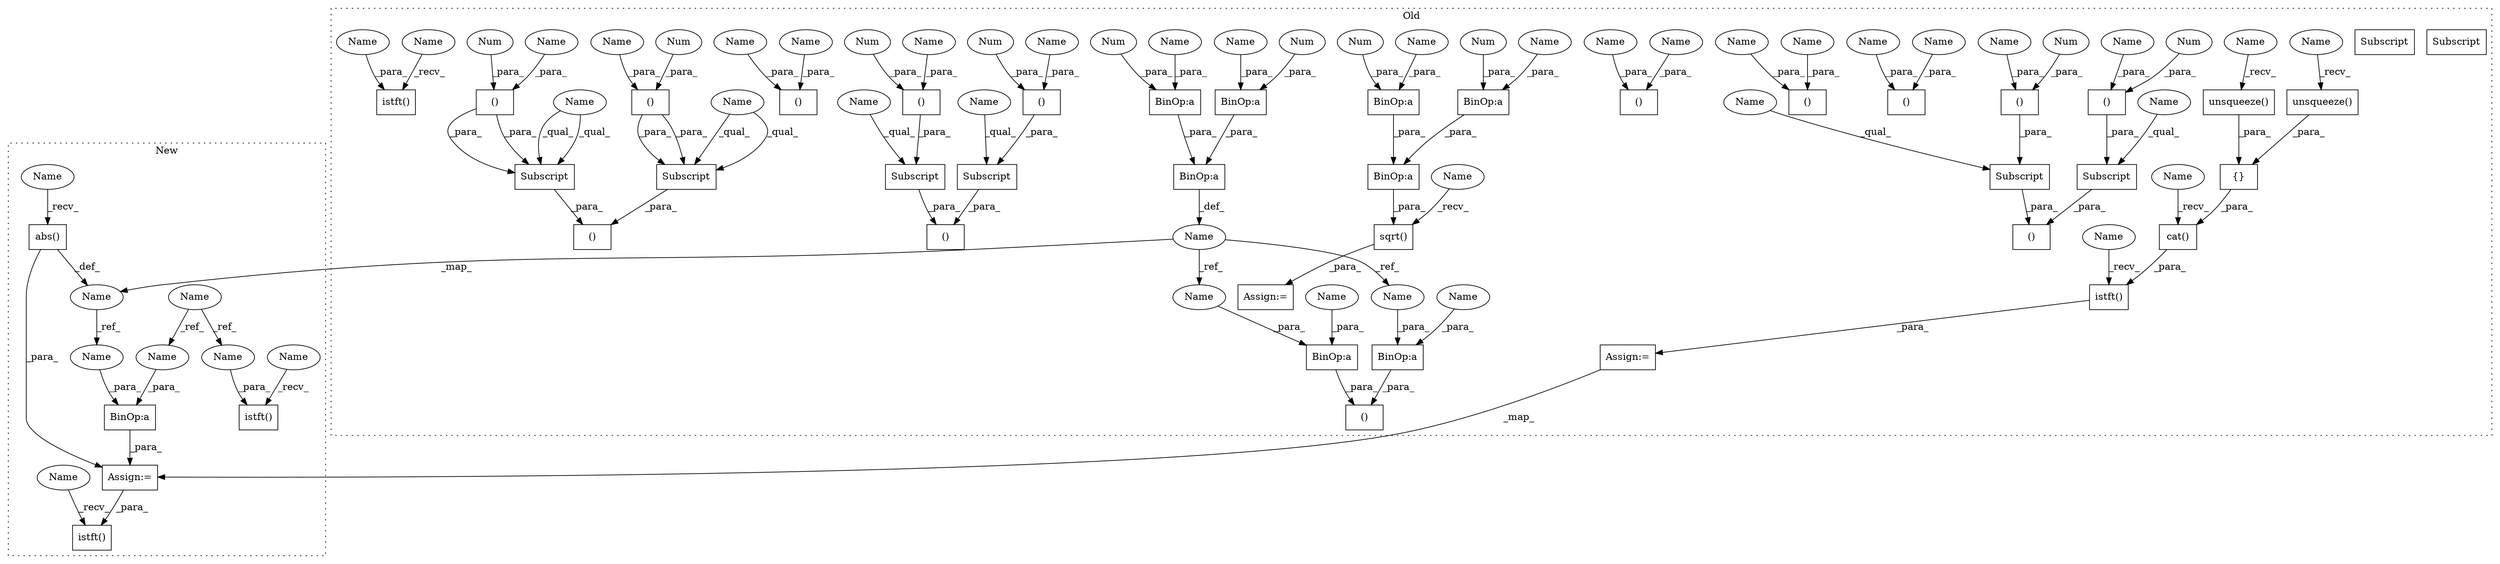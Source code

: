 digraph G {
subgraph cluster0 {
1 [label="()" a="54" s="20510" l="14" shape="box"];
4 [label="BinOp:a" a="82" s="20503" l="3" shape="box"];
5 [label="BinOp:a" a="82" s="20517" l="3" shape="box"];
6 [label="Name" a="87" s="20345" l="5" shape="ellipse"];
8 [label="BinOp:a" a="82" s="19505" l="1" shape="box"];
10 [label="BinOp:a" a="82" s="19510" l="2" shape="box"];
11 [label="BinOp:a" a="82" s="19502" l="2" shape="box"];
13 [label="BinOp:a" a="82" s="19634" l="2" shape="box"];
14 [label="()" a="54" s="20489" l="6" shape="box"];
15 [label="BinOp:a" a="82" s="19629" l="1" shape="box"];
16 [label="BinOp:a" a="82" s="19626" l="2" shape="box"];
17 [label="()" a="54" s="20425" l="6" shape="box"];
18 [label="()" a="54" s="19535" l="6" shape="box"];
19 [label="sqrt()" a="75" s="19611,19637" l="11,1" shape="box"];
20 [label="()" a="54" s="19411" l="6" shape="box"];
21 [label="cat()" a="75" s="20565,20621" l="10,8" shape="box"];
22 [label="{}" a="59" s="20575,20620" l="1,0" shape="box"];
23 [label="istft()" a="75" s="20704,20732" l="11,1" shape="box"];
24 [label="istft()" a="75" s="20869,20887" l="11,1" shape="box"];
26 [label="()" a="54" s="20448" l="16" shape="box"];
27 [label="Subscript" a="63" s="20450,0" l="14,0" shape="box"];
28 [label="()" a="54" s="20461" l="2" shape="box"];
29 [label="Subscript" a="63" s="20434,0" l="14,0" shape="box"];
30 [label="()" a="54" s="20445" l="2" shape="box"];
31 [label="()" a="54" s="19571" l="2" shape="box"];
32 [label="Subscript" a="63" s="19560,0" l="14,0" shape="box"];
33 [label="Subscript" a="63" s="19544,0" l="14,0" shape="box"];
34 [label="()" a="54" s="19555" l="2" shape="box"];
35 [label="unsqueeze()" a="75" s="20576" l="21" shape="box"];
36 [label="()" a="54" s="19447" l="2" shape="box"];
37 [label="Subscript" a="63" s="19436,0" l="14,0" shape="box"];
38 [label="Subscript" a="63" s="19420,0" l="14,0" shape="box"];
39 [label="()" a="54" s="19434" l="16" shape="box"];
40 [label="unsqueeze()" a="75" s="20599" l="21" shape="box"];
41 [label="()" a="54" s="19558" l="16" shape="box"];
42 [label="Num" a="76" s="19504" l="1" shape="ellipse"];
43 [label="()" a="54" s="19431" l="2" shape="box"];
44 [label="Num" a="76" s="19512" l="1" shape="ellipse"];
45 [label="Num" a="76" s="19432" l="1" shape="ellipse"];
46 [label="Num" a="76" s="19636" l="1" shape="ellipse"];
47 [label="Num" a="76" s="19448" l="1" shape="ellipse"];
48 [label="Num" a="76" s="19572" l="1" shape="ellipse"];
49 [label="Num" a="76" s="20446" l="1" shape="ellipse"];
50 [label="Num" a="76" s="20462" l="1" shape="ellipse"];
51 [label="Num" a="76" s="19628" l="1" shape="ellipse"];
52 [label="Num" a="76" s="19556" l="1" shape="ellipse"];
53 [label="Assign:=" a="68" s="19608" l="3" shape="box"];
55 [label="Assign:=" a="68" s="20701" l="3" shape="box"];
56 [label="Name" a="87" s="20506" l="4" shape="ellipse"];
57 [label="Name" a="87" s="20421" l="4" shape="ellipse"];
58 [label="Name" a="87" s="19407" l="4" shape="ellipse"];
59 [label="Name" a="87" s="19622" l="4" shape="ellipse"];
60 [label="Name" a="87" s="20485" l="4" shape="ellipse"];
61 [label="Name" a="87" s="19531" l="4" shape="ellipse"];
62 [label="Name" a="87" s="19498" l="4" shape="ellipse"];
63 [label="Name" a="87" s="20576" l="4" shape="ellipse"];
68 [label="Name" a="87" s="20491" l="4" shape="ellipse"];
69 [label="Name" a="87" s="19630" l="4" shape="ellipse"];
70 [label="Name" a="87" s="20520" l="4" shape="ellipse"];
71 [label="Name" a="87" s="19537" l="4" shape="ellipse"];
72 [label="Name" a="87" s="19413" l="4" shape="ellipse"];
73 [label="Name" a="87" s="19506" l="4" shape="ellipse"];
74 [label="Name" a="87" s="20599" l="4" shape="ellipse"];
75 [label="Name" a="87" s="20427" l="4" shape="ellipse"];
76 [label="Name" a="87" s="19611" l="5" shape="ellipse"];
77 [label="Name" a="87" s="20565" l="5" shape="ellipse"];
78 [label="Name" a="87" s="19544" l="7" shape="ellipse"];
79 [label="Name" a="87" s="19560" l="7" shape="ellipse"];
82 [label="Name" a="87" s="20704" l="4" shape="ellipse"];
83 [label="Name" a="87" s="20869" l="4" shape="ellipse"];
84 [label="Name" a="87" s="19436" l="7" shape="ellipse"];
85 [label="Name" a="87" s="19420" l="7" shape="ellipse"];
86 [label="Name" a="87" s="20498" l="5" shape="ellipse"];
87 [label="Name" a="87" s="20512" l="5" shape="ellipse"];
88 [label="Name" a="87" s="20880" l="7" shape="ellipse"];
89 [label="Name" a="87" s="20450" l="7" shape="ellipse"];
90 [label="Name" a="87" s="20434" l="7" shape="ellipse"];
91 [label="Subscript" a="63" s="20434,0" l="14,0" shape="box"];
92 [label="Subscript" a="63" s="20450,0" l="14,0" shape="box"];
93 [label="Name" a="87" s="19428" l="3" shape="ellipse"];
94 [label="Name" a="87" s="20458" l="3" shape="ellipse"];
95 [label="Name" a="87" s="19568" l="3" shape="ellipse"];
96 [label="Name" a="87" s="19444" l="3" shape="ellipse"];
97 [label="Name" a="87" s="20442" l="3" shape="ellipse"];
98 [label="Name" a="87" s="19552" l="3" shape="ellipse"];
label = "Old";
style="dotted";
}
subgraph cluster1 {
2 [label="istft()" a="75" s="20432,20461" l="12,95" shape="box"];
3 [label="BinOp:a" a="82" s="20346" l="3" shape="box"];
7 [label="Name" a="87" s="20245" l="5" shape="ellipse"];
9 [label="abs()" a="75" s="19456,19473" l="10,1" shape="box"];
12 [label="istft()" a="75" s="20692,20711" l="12,95" shape="box"];
25 [label="Name" a="87" s="19976" l="7" shape="ellipse"];
54 [label="Assign:=" a="68" s="20338" l="3" shape="box"];
64 [label="Name" a="87" s="20341" l="5" shape="ellipse"];
65 [label="Name" a="87" s="20692" l="5" shape="ellipse"];
66 [label="Name" a="87" s="19456" l="5" shape="ellipse"];
67 [label="Name" a="87" s="20432" l="5" shape="ellipse"];
80 [label="Name" a="87" s="20349" l="7" shape="ellipse"];
81 [label="Name" a="87" s="20704" l="7" shape="ellipse"];
label = "New";
style="dotted";
}
3 -> 54 [label="_para_"];
4 -> 1 [label="_para_"];
5 -> 1 [label="_para_"];
6 -> 86 [label="_ref_"];
6 -> 87 [label="_ref_"];
6 -> 7 [label="_map_"];
7 -> 64 [label="_ref_"];
8 -> 6 [label="_def_"];
9 -> 54 [label="_para_"];
9 -> 7 [label="_def_"];
10 -> 8 [label="_para_"];
11 -> 8 [label="_para_"];
13 -> 15 [label="_para_"];
15 -> 19 [label="_para_"];
16 -> 15 [label="_para_"];
19 -> 53 [label="_para_"];
21 -> 23 [label="_para_"];
22 -> 21 [label="_para_"];
23 -> 55 [label="_para_"];
25 -> 81 [label="_ref_"];
25 -> 80 [label="_ref_"];
28 -> 92 [label="_para_"];
28 -> 92 [label="_para_"];
30 -> 91 [label="_para_"];
30 -> 91 [label="_para_"];
31 -> 32 [label="_para_"];
32 -> 41 [label="_para_"];
33 -> 41 [label="_para_"];
34 -> 33 [label="_para_"];
35 -> 22 [label="_para_"];
36 -> 37 [label="_para_"];
37 -> 39 [label="_para_"];
38 -> 39 [label="_para_"];
40 -> 22 [label="_para_"];
42 -> 11 [label="_para_"];
43 -> 38 [label="_para_"];
44 -> 10 [label="_para_"];
45 -> 43 [label="_para_"];
46 -> 13 [label="_para_"];
47 -> 36 [label="_para_"];
48 -> 31 [label="_para_"];
49 -> 30 [label="_para_"];
50 -> 28 [label="_para_"];
51 -> 16 [label="_para_"];
52 -> 34 [label="_para_"];
54 -> 2 [label="_para_"];
55 -> 54 [label="_map_"];
56 -> 4 [label="_para_"];
57 -> 17 [label="_para_"];
58 -> 20 [label="_para_"];
59 -> 16 [label="_para_"];
60 -> 14 [label="_para_"];
61 -> 18 [label="_para_"];
62 -> 11 [label="_para_"];
63 -> 35 [label="_recv_"];
64 -> 3 [label="_para_"];
65 -> 12 [label="_recv_"];
66 -> 9 [label="_recv_"];
67 -> 2 [label="_recv_"];
68 -> 14 [label="_para_"];
69 -> 13 [label="_para_"];
70 -> 5 [label="_para_"];
71 -> 18 [label="_para_"];
72 -> 20 [label="_para_"];
73 -> 10 [label="_para_"];
74 -> 40 [label="_recv_"];
75 -> 17 [label="_para_"];
76 -> 19 [label="_recv_"];
77 -> 21 [label="_recv_"];
78 -> 33 [label="_qual_"];
79 -> 32 [label="_qual_"];
80 -> 3 [label="_para_"];
81 -> 12 [label="_para_"];
82 -> 23 [label="_recv_"];
83 -> 24 [label="_recv_"];
84 -> 37 [label="_qual_"];
85 -> 38 [label="_qual_"];
86 -> 4 [label="_para_"];
87 -> 5 [label="_para_"];
88 -> 24 [label="_para_"];
89 -> 92 [label="_qual_"];
89 -> 92 [label="_qual_"];
90 -> 91 [label="_qual_"];
90 -> 91 [label="_qual_"];
91 -> 26 [label="_para_"];
92 -> 26 [label="_para_"];
93 -> 43 [label="_para_"];
94 -> 28 [label="_para_"];
95 -> 31 [label="_para_"];
96 -> 36 [label="_para_"];
97 -> 30 [label="_para_"];
98 -> 34 [label="_para_"];
}